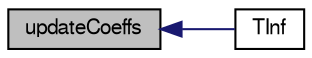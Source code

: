 digraph "updateCoeffs"
{
  bgcolor="transparent";
  edge [fontname="FreeSans",fontsize="10",labelfontname="FreeSans",labelfontsize="10"];
  node [fontname="FreeSans",fontsize="10",shape=record];
  rankdir="LR";
  Node216 [label="updateCoeffs",height=0.2,width=0.4,color="black", fillcolor="grey75", style="filled", fontcolor="black"];
  Node216 -> Node217 [dir="back",color="midnightblue",fontsize="10",style="solid",fontname="FreeSans"];
  Node217 [label="TInf",height=0.2,width=0.4,color="black",URL="$a22262.html#ac2c52fe0398d3eef3096c65da3507b05",tooltip="Return the temperature at infinity. "];
}
